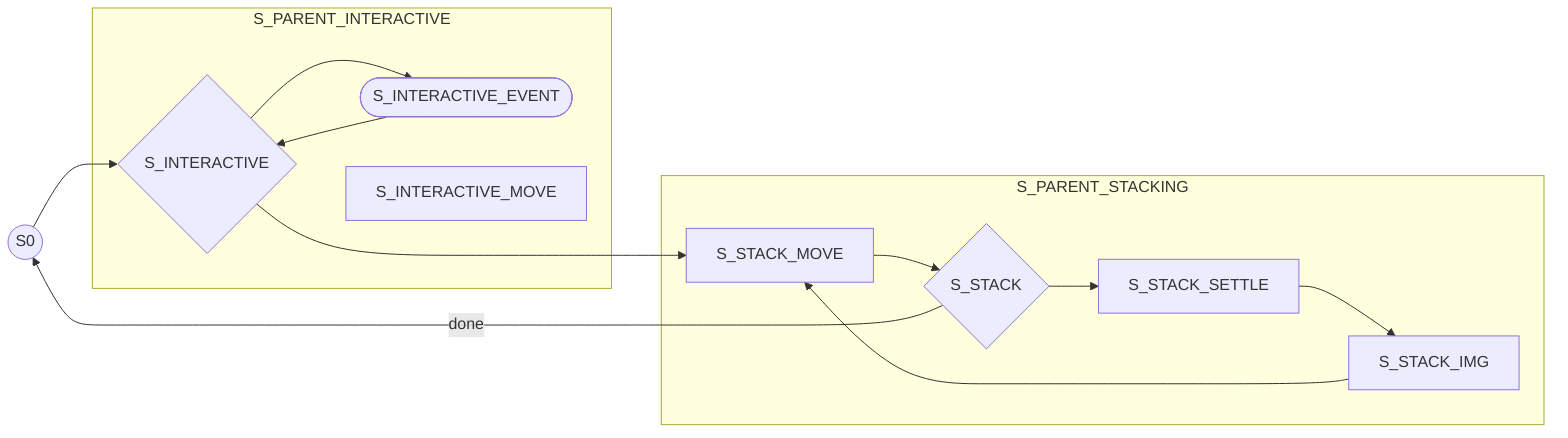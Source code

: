 flowchart LR;
    S0((S0));

    subgraph S_PARENT_INTERACTIVE
      direction TB 
      S_INTERACTIVE{S_INTERACTIVE}
      S_INTERACTIVE_EVENT([S_INTERACTIVE_EVENT])
      S_INTERACTIVE --> S_INTERACTIVE_EVENT;
      S_INTERACTIVE_EVENT --> S_INTERACTIVE;
      S_INTERACTIVE_MOVE;
    end
    S0 --> S_INTERACTIVE;

    subgraph S_PARENT_STACKING;
      direction TB
      S_STACK{S_STACK}
      S_STACK_MOVE --> S_STACK;
      S_STACK --> S_STACK_SETTLE;
      S_STACK_SETTLE --> S_STACK_IMG;
      S_STACK_IMG --> S_STACK_MOVE;
    end
    S_STACK --->|done| S0;
    S_INTERACTIVE ---> S_STACK_MOVE;